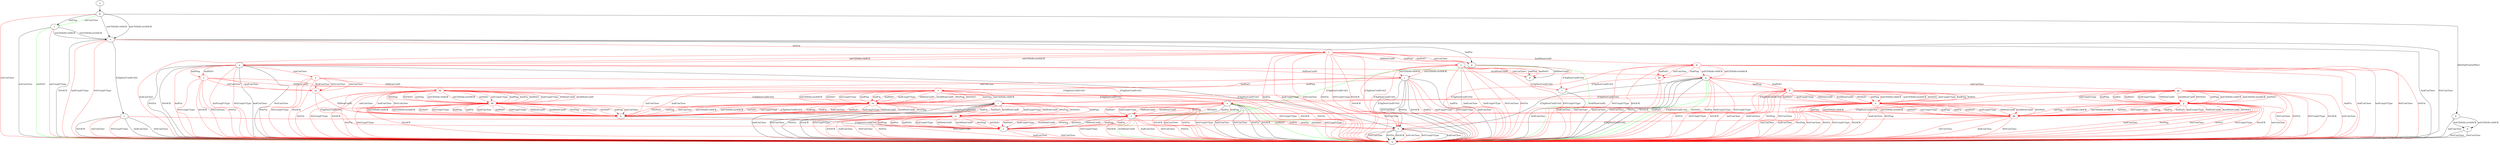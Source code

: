 digraph "" {
	a -> f	[key=0,
		label="[ChgDestConID-Ori] "];
	a -> j	[key=0,
		color=red,
		label="VldNewConID "];
	a -> p	[key=0,
		color=red,
		label="InvldNewConID "];
	a -> q	[key=0,
		label="hndConClose "];
	a -> q	[key=1,
		label="0rttConClose "];
	a -> q	[key=2,
		label="0rttFin "];
	a -> q	[key=3,
		label="0rttACK "];
	a -> q	[key=4,
		color=red,
		label="hndFin "];
	a -> q	[key=5,
		color=red,
		label="hndUnxpFrType "];
	a -> q	[key=6,
		color=red,
		label="0rttUnxpFrType "];
	x	[color=red];
	a -> x	[key=0,
		color=red,
		label="hndPing "];
	a -> x	[key=1,
		color=red,
		label="hndNoFr "];
	y	[color=red];
	a -> y	[key=0,
		color=red,
		label="initConClose "];
	b -> s	[key=0,
		label="[ChgDestConID-Ori] "];
	c -> n	[key=0,
		label="initCltHello-vldACK "];
	c -> n	[key=1,
		label="initCltHello-invldACK "];
	c -> q	[key=0,
		label="initConClose "];
	c -> q	[key=1,
		color=green,
		label="initNoFr "];
	c -> q	[key=2,
		color=red,
		label="initUnxpFrType "];
	d -> q	[key=0,
		label="initConClose "];
	d -> q	[key=1,
		label="0rttConClose "];
	e -> f	[key=0,
		color=red,
		label="[ChgDestConID-Ori] "];
	e -> h	[key=0,
		color=red,
		label="initConClose "];
	e -> h	[key=1,
		color=red,
		label="hndPing "];
	e -> h	[key=2,
		color=red,
		label="hndNoFr "];
	e -> j	[key=0,
		color=red,
		label="initCltHello-vldACK "];
	e -> j	[key=1,
		color=red,
		label="initCltHello-invldACK "];
	e -> q	[key=0,
		color=red,
		label="hndFin "];
	e -> q	[key=1,
		color=red,
		label="hndConClose "];
	e -> q	[key=2,
		color=red,
		label="hndUnxpFrType "];
	e -> q	[key=3,
		color=red,
		label="0rttConClose "];
	e -> q	[key=4,
		color=red,
		label="0rttFin "];
	e -> q	[key=5,
		color=red,
		label="0rttUnxpFrType "];
	e -> q	[key=6,
		color=red,
		label="0rttACK "];
	f -> q	[key=0,
		label="hndConClose "];
	f -> q	[key=1,
		label="0rttConClose "];
	f -> q	[key=2,
		label="0rttFin "];
	f -> q	[key=3,
		label="0rttACK "];
	f -> q	[key=4,
		color=red,
		label="initConClose "];
	f -> q	[key=5,
		color=red,
		label="0rttUnxpFrType "];
	g -> h	[key=0,
		label="VldNewConID "];
	g -> l	[key=0,
		color=red,
		label="[ChgDestConID-Ori] "];
	g -> q	[key=0,
		color=green,
		label="InvldNewConID "];
	g -> t	[key=0,
		color=green,
		label="[ChgDestConID-Ori] "];
	h -> l	[key=0,
		color=red,
		label="[ChgDestConID-Ori] "];
	i -> q	[key=0,
		label="hndConClose "];
	i -> q	[key=1,
		label="0rttConClose "];
	i -> q	[key=2,
		label="0rttFin "];
	i -> q	[key=3,
		label="0rttACK "];
	i -> q	[key=4,
		color=red,
		label="0rttUnxpFrType "];
	cc	[color=red];
	i -> cc	[key=0,
		color=red,
		label="hndPing "];
	i -> cc	[key=1,
		color=red,
		label="hndFin "];
	i -> cc	[key=2,
		color=red,
		label="hndNoFr "];
	i -> cc	[key=3,
		color=red,
		label="hndUnxpFrType "];
	i -> cc	[key=4,
		color=red,
		label="VldNewConID "];
	i -> cc	[key=5,
		color=red,
		label="InvldNewConID "];
	i -> cc	[key=6,
		color=red,
		label="0rttPing "];
	i -> cc	[key=7,
		color=red,
		label="0rttNoFr "];
	j -> f	[key=0,
		label="[ChgDestConID-Ori] "];
	j -> q	[key=0,
		label="hndConClose "];
	j -> q	[key=1,
		label="0rttConClose "];
	j -> q	[key=2,
		label="0rttFin "];
	j -> q	[key=3,
		label="0rttACK "];
	j -> q	[key=4,
		color=red,
		label="hndFin "];
	j -> q	[key=5,
		color=red,
		label="hndUnxpFrType "];
	j -> q	[key=6,
		color=red,
		label="0rttUnxpFrType "];
	z	[color=red];
	j -> z	[key=0,
		color=red,
		label="hndPing "];
	j -> z	[key=1,
		color=red,
		label="hndNoFr "];
	bb	[color=red];
	j -> bb	[key=0,
		color=red,
		label="initConClose "];
	k -> d	[key=0,
		label="initCltHello-vldACK "];
	k -> d	[key=1,
		label="initCltHello-invldACK "];
	k -> q	[key=0,
		label="initConClose "];
	l -> q	[key=0,
		label="hndConClose "];
	m -> c	[key=0,
		label="initPing "];
	m -> c	[key=1,
		color=green,
		label="initConClose "];
	m -> k	[key=0,
		label="[RmPadFrmInitPkts] "];
	m -> n	[key=0,
		label="initCltHello-vldACK "];
	m -> n	[key=1,
		label="initCltHello-invldACK "];
	m -> q	[key=0,
		color=red,
		label="initConClose "];
	n -> g	[key=0,
		label="hndFin "];
	n -> q	[key=0,
		label="hndConClose "];
	n -> q	[key=1,
		label="0rttConClose "];
	n -> q	[key=2,
		label="0rttACK "];
	n -> q	[key=3,
		color=red,
		label="hndUnxpFrType "];
	n -> q	[key=4,
		color=red,
		label="0rttUnxpFrType "];
	n -> r	[key=0,
		label="[ChgDestConID-Ori] "];
	v	[color=red];
	n -> v	[key=0,
		color=red,
		label="0rttFin "];
	o -> m	[key=0];
	p -> f	[key=0,
		label="[ChgDestConID-Ori] "];
	p -> q	[key=0,
		label="hndConClose "];
	p -> q	[key=1,
		label="0rttConClose "];
	p -> q	[key=2,
		label="0rttFin "];
	p -> q	[key=3,
		label="0rttACK "];
	p -> q	[key=4,
		color=green,
		label="hndNoFr "];
	p -> q	[key=5,
		color=green,
		label="0rttNoFr "];
	p -> q	[key=6,
		color=red,
		label="hndFin "];
	p -> q	[key=7,
		color=red,
		label="hndUnxpFrType "];
	p -> q	[key=8,
		color=red,
		label="0rttUnxpFrType "];
	ff	[color=red];
	p -> ff	[key=0,
		color=red,
		label="hndPing "];
	p -> ff	[key=1,
		color=red,
		label="hndNoFr "];
	gg	[color=red];
	p -> gg	[key=0,
		color=red,
		label="initConClose "];
	r -> f	[key=0,
		color=red,
		label="hndFin "];
	r -> f	[key=1,
		color=red,
		label="0rttFin "];
	r -> q	[key=0,
		label="hndConClose "];
	r -> q	[key=1,
		label="0rttConClose "];
	r -> q	[key=2,
		label="0rttACK "];
	r -> q	[key=3,
		color=red,
		label="initConClose "];
	r -> q	[key=4,
		color=red,
		label="0rttUnxpFrType "];
	s -> q	[key=0,
		color=red,
		label="hndConClose "];
	s -> q	[key=1,
		color=red,
		label="0rttConClose "];
	t -> q	[key=0,
		color=green,
		label="InvldNewConID "];
	t -> q	[key=1,
		color=red,
		label="hndConClose "];
	t -> q	[key=2,
		color=red,
		label="0rttConClose "];
	t -> q	[key=3,
		color=red,
		label="0rttFin "];
	t -> q	[key=4,
		color=red,
		label="0rttUnxpFrType "];
	t -> q	[key=5,
		color=red,
		label="0rttACK "];
	t -> s	[key=0,
		label="VldNewConID "];
	t -> s	[key=1,
		color=red,
		label="hndPing "];
	t -> s	[key=2,
		color=red,
		label="hndFin "];
	t -> s	[key=3,
		color=red,
		label="hndNoFr "];
	t -> s	[key=4,
		color=red,
		label="hndUnxpFrType "];
	t -> s	[key=5,
		color=red,
		label="InvldNewConID "];
	t -> s	[key=6,
		color=red,
		label="0rttPing "];
	t -> s	[key=7,
		color=red,
		label="0rttNoFr "];
	u -> q	[key=0,
		label="hndConClose "];
	u -> q	[key=1,
		label="0rttConClose "];
	u -> q	[key=2,
		label="0rttFin "];
	u -> q	[key=3,
		label="0rttACK "];
	u -> q	[key=4,
		color=green,
		label="hndNoFr "];
	u -> q	[key=5,
		color=green,
		label="0rttNoFr "];
	u -> q	[key=6,
		color=red,
		label="0rttUnxpFrType "];
	u -> t	[key=0,
		label="hndFin "];
	u -> t	[key=1,
		color=red,
		label="hndPing "];
	u -> t	[key=2,
		color=red,
		label="hndNoFr "];
	u -> t	[key=3,
		color=red,
		label="hndUnxpFrType "];
	u -> t	[key=4,
		color=red,
		label="VldNewConID "];
	u -> t	[key=5,
		color=red,
		label="InvldNewConID "];
	u -> t	[key=6,
		color=red,
		label="0rttPing "];
	u -> t	[key=7,
		color=red,
		label="0rttNoFr "];
	v -> a	[key=0,
		color=red,
		label="initCltHello-vldACK "];
	v -> a	[key=1,
		color=red,
		label="initCltHello-invldACK "];
	v -> e	[key=0,
		color=red,
		label="VldNewConID "];
	v -> f	[key=0,
		color=red,
		label="[ChgDestConID-Ori] "];
	v -> g	[key=0,
		color=red,
		label="initConClose "];
	v -> g	[key=1,
		color=red,
		label="hndPing "];
	v -> g	[key=2,
		color=red,
		label="hndNoFr "];
	v -> q	[key=0,
		color=red,
		label="hndFin "];
	v -> q	[key=1,
		color=red,
		label="hndConClose "];
	v -> q	[key=2,
		color=red,
		label="hndUnxpFrType "];
	v -> q	[key=3,
		color=red,
		label="0rttConClose "];
	v -> q	[key=4,
		color=red,
		label="0rttFin "];
	v -> q	[key=5,
		color=red,
		label="0rttUnxpFrType "];
	v -> q	[key=6,
		color=red,
		label="0rttACK "];
	w	[color=red];
	v -> w	[key=0,
		color=red,
		label="InvldNewConID "];
	w -> f	[key=0,
		color=red,
		label="[ChgDestConID-Ori] "];
	w -> p	[key=0,
		color=red,
		label="initCltHello-vldACK "];
	w -> p	[key=1,
		color=red,
		label="initCltHello-invldACK "];
	w -> q	[key=0,
		color=red,
		label="hndFin "];
	w -> q	[key=1,
		color=red,
		label="hndConClose "];
	w -> q	[key=2,
		color=red,
		label="hndUnxpFrType "];
	w -> q	[key=3,
		color=red,
		label="0rttConClose "];
	w -> q	[key=4,
		color=red,
		label="0rttFin "];
	w -> q	[key=5,
		color=red,
		label="0rttUnxpFrType "];
	w -> q	[key=6,
		color=red,
		label="0rttACK "];
	hh	[color=red];
	w -> hh	[key=0,
		color=red,
		label="initConClose "];
	w -> hh	[key=1,
		color=red,
		label="hndPing "];
	w -> hh	[key=2,
		color=red,
		label="hndNoFr "];
	x -> q	[key=0,
		color=red,
		label="0rttConClose "];
	x -> q	[key=1,
		color=red,
		label="0rttFin "];
	x -> q	[key=2,
		color=red,
		label="0rttUnxpFrType "];
	x -> q	[key=3,
		color=red,
		label="0rttACK "];
	x -> u	[key=0,
		color=red,
		label="[ChgDestConID-Ori] "];
	x -> z	[key=0,
		color=red,
		label="VldNewConID "];
	aa	[color=red];
	x -> aa	[key=0,
		color=red,
		label="initConClose "];
	x -> aa	[key=1,
		color=red,
		label="hndConClose "];
	y -> i	[key=0,
		color=red,
		label="[ChgDestConID-Ori] "];
	y -> q	[key=0,
		color=red,
		label="0rttFin "];
	y -> q	[key=1,
		color=red,
		label="0rttUnxpFrType "];
	y -> q	[key=2,
		color=red,
		label="0rttACK "];
	y -> aa	[key=0,
		color=red,
		label="initConClose "];
	y -> aa	[key=1,
		color=red,
		label="hndConClose "];
	y -> aa	[key=2,
		color=red,
		label="0rttConClose "];
	y -> bb	[key=0,
		color=red,
		label="VldNewConID "];
	z -> b	[key=0,
		color=red,
		label="initConClose "];
	z -> b	[key=1,
		color=red,
		label="hndConClose "];
	z -> q	[key=0,
		color=red,
		label="0rttConClose "];
	z -> q	[key=1,
		color=red,
		label="0rttFin "];
	z -> q	[key=2,
		color=red,
		label="0rttUnxpFrType "];
	z -> q	[key=3,
		color=red,
		label="0rttACK "];
	z -> u	[key=0,
		color=red,
		label="[ChgDestConID-Ori] "];
	ee	[color=red];
	z -> ee	[key=0,
		color=red,
		label="initPing "];
	z -> ee	[key=1,
		color=red,
		label="initCltHello-vldACK "];
	z -> ee	[key=2,
		color=red,
		label="initCltHello-invldACK "];
	z -> ee	[key=3,
		color=red,
		label="initNoFr "];
	z -> ee	[key=4,
		color=red,
		label="initUnxpFrType "];
	z -> ee	[key=5,
		color=red,
		label="hndPing "];
	z -> ee	[key=6,
		color=red,
		label="hndFin "];
	z -> ee	[key=7,
		color=red,
		label="hndNoFr "];
	z -> ee	[key=8,
		color=red,
		label="hndUnxpFrType "];
	z -> ee	[key=9,
		color=red,
		label="VldNewConID "];
	z -> ee	[key=10,
		color=red,
		label="InvldNewConID "];
	z -> ee	[key=11,
		color=red,
		label="0rttPing "];
	z -> ee	[key=12,
		color=red,
		label="0rttNoFr "];
	aa -> b	[key=0,
		color=red,
		label="VldNewConID "];
	aa -> s	[key=0,
		color=red,
		label="[ChgDestConID-Ori] "];
	bb -> b	[key=0,
		color=red,
		label="initConClose "];
	bb -> b	[key=1,
		color=red,
		label="hndConClose "];
	bb -> b	[key=2,
		color=red,
		label="0rttConClose "];
	bb -> i	[key=0,
		color=red,
		label="[ChgDestConID-Ori] "];
	bb -> q	[key=0,
		color=red,
		label="0rttFin "];
	bb -> q	[key=1,
		color=red,
		label="0rttUnxpFrType "];
	bb -> q	[key=2,
		color=red,
		label="0rttACK "];
	dd	[color=red];
	bb -> dd	[key=0,
		color=red,
		label="initPing "];
	bb -> dd	[key=1,
		color=red,
		label="initCltHello-vldACK "];
	bb -> dd	[key=2,
		color=red,
		label="initCltHello-invldACK "];
	bb -> dd	[key=3,
		color=red,
		label="initNoFr "];
	bb -> dd	[key=4,
		color=red,
		label="initUnxpFrType "];
	bb -> dd	[key=5,
		color=red,
		label="hndPing "];
	bb -> dd	[key=6,
		color=red,
		label="hndFin "];
	bb -> dd	[key=7,
		color=red,
		label="hndNoFr "];
	bb -> dd	[key=8,
		color=red,
		label="hndUnxpFrType "];
	bb -> dd	[key=9,
		color=red,
		label="VldNewConID "];
	bb -> dd	[key=10,
		color=red,
		label="InvldNewConID "];
	bb -> dd	[key=11,
		color=red,
		label="0rttPing "];
	bb -> dd	[key=12,
		color=red,
		label="0rttNoFr "];
	cc -> q	[key=0,
		color=red,
		label="hndConClose "];
	cc -> q	[key=1,
		color=red,
		label="0rttConClose "];
	cc -> q	[key=2,
		color=red,
		label="0rttFin "];
	cc -> q	[key=3,
		color=red,
		label="0rttUnxpFrType "];
	cc -> q	[key=4,
		color=red,
		label="0rttACK "];
	cc -> s	[key=0,
		color=red,
		label="hndPing "];
	cc -> s	[key=1,
		color=red,
		label="hndFin "];
	cc -> s	[key=2,
		color=red,
		label="hndNoFr "];
	cc -> s	[key=3,
		color=red,
		label="hndUnxpFrType "];
	cc -> s	[key=4,
		color=red,
		label="VldNewConID "];
	cc -> s	[key=5,
		color=red,
		label="InvldNewConID "];
	cc -> s	[key=6,
		color=red,
		label="0rttPing "];
	cc -> s	[key=7,
		color=red,
		label="0rttNoFr "];
	dd -> b	[key=0,
		color=red,
		label="initPing "];
	dd -> b	[key=1,
		color=red,
		label="initConClose "];
	dd -> b	[key=2,
		color=red,
		label="initCltHello-vldACK "];
	dd -> b	[key=3,
		color=red,
		label="initCltHello-invldACK "];
	dd -> b	[key=4,
		color=red,
		label="initNoFr "];
	dd -> b	[key=5,
		color=red,
		label="initUnxpFrType "];
	dd -> b	[key=6,
		color=red,
		label="hndPing "];
	dd -> b	[key=7,
		color=red,
		label="hndFin "];
	dd -> b	[key=8,
		color=red,
		label="hndConClose "];
	dd -> b	[key=9,
		color=red,
		label="hndNoFr "];
	dd -> b	[key=10,
		color=red,
		label="hndUnxpFrType "];
	dd -> b	[key=11,
		color=red,
		label="VldNewConID "];
	dd -> b	[key=12,
		color=red,
		label="InvldNewConID "];
	dd -> b	[key=13,
		color=red,
		label="0rttPing "];
	dd -> b	[key=14,
		color=red,
		label="0rttConClose "];
	dd -> b	[key=15,
		color=red,
		label="0rttNoFr "];
	dd -> q	[key=0,
		color=red,
		label="0rttFin "];
	dd -> q	[key=1,
		color=red,
		label="0rttUnxpFrType "];
	dd -> q	[key=2,
		color=red,
		label="0rttACK "];
	dd -> cc	[key=0,
		color=red,
		label="[ChgDestConID-Ori] "];
	ee -> b	[key=0,
		color=red,
		label="initPing "];
	ee -> b	[key=1,
		color=red,
		label="initConClose "];
	ee -> b	[key=2,
		color=red,
		label="initCltHello-vldACK "];
	ee -> b	[key=3,
		color=red,
		label="initCltHello-invldACK "];
	ee -> b	[key=4,
		color=red,
		label="initNoFr "];
	ee -> b	[key=5,
		color=red,
		label="initUnxpFrType "];
	ee -> b	[key=6,
		color=red,
		label="hndPing "];
	ee -> b	[key=7,
		color=red,
		label="hndFin "];
	ee -> b	[key=8,
		color=red,
		label="hndConClose "];
	ee -> b	[key=9,
		color=red,
		label="hndNoFr "];
	ee -> b	[key=10,
		color=red,
		label="hndUnxpFrType "];
	ee -> b	[key=11,
		color=red,
		label="VldNewConID "];
	ee -> b	[key=12,
		color=red,
		label="InvldNewConID "];
	ee -> b	[key=13,
		color=red,
		label="0rttPing "];
	ee -> b	[key=14,
		color=red,
		label="0rttNoFr "];
	ee -> q	[key=0,
		color=red,
		label="0rttConClose "];
	ee -> q	[key=1,
		color=red,
		label="0rttFin "];
	ee -> q	[key=2,
		color=red,
		label="0rttUnxpFrType "];
	ee -> q	[key=3,
		color=red,
		label="0rttACK "];
	ee -> t	[key=0,
		color=red,
		label="[ChgDestConID-Ori] "];
	ff -> q	[key=0,
		color=red,
		label="initConClose "];
	ff -> q	[key=1,
		color=red,
		label="hndConClose "];
	ff -> q	[key=2,
		color=red,
		label="0rttPing "];
	ff -> q	[key=3,
		color=red,
		label="0rttConClose "];
	ff -> q	[key=4,
		color=red,
		label="0rttFin "];
	ff -> q	[key=5,
		color=red,
		label="0rttUnxpFrType "];
	ff -> q	[key=6,
		color=red,
		label="0rttACK "];
	ff -> u	[key=0,
		color=red,
		label="[ChgDestConID-Ori] "];
	ii	[color=red];
	ff -> ii	[key=0,
		color=red,
		label="initPing "];
	ff -> ii	[key=1,
		color=red,
		label="initCltHello-vldACK "];
	ff -> ii	[key=2,
		color=red,
		label="initCltHello-invldACK "];
	ff -> ii	[key=3,
		color=red,
		label="initNoFr "];
	ff -> ii	[key=4,
		color=red,
		label="initUnxpFrType "];
	ff -> ii	[key=5,
		color=red,
		label="hndPing "];
	ff -> ii	[key=6,
		color=red,
		label="hndFin "];
	ff -> ii	[key=7,
		color=red,
		label="hndNoFr "];
	ff -> ii	[key=8,
		color=red,
		label="hndUnxpFrType "];
	ff -> ii	[key=9,
		color=red,
		label="VldNewConID "];
	ff -> ii	[key=10,
		color=red,
		label="InvldNewConID "];
	ff -> ii	[key=11,
		color=red,
		label="0rttNoFr "];
	gg -> i	[key=0,
		color=red,
		label="[ChgDestConID-Ori] "];
	gg -> q	[key=0,
		color=red,
		label="initConClose "];
	gg -> q	[key=1,
		color=red,
		label="hndConClose "];
	gg -> q	[key=2,
		color=red,
		label="0rttPing "];
	gg -> q	[key=3,
		color=red,
		label="0rttConClose "];
	gg -> q	[key=4,
		color=red,
		label="0rttFin "];
	gg -> q	[key=5,
		color=red,
		label="0rttUnxpFrType "];
	gg -> q	[key=6,
		color=red,
		label="0rttACK "];
	jj	[color=red];
	gg -> jj	[key=0,
		color=red,
		label="initPing "];
	gg -> jj	[key=1,
		color=red,
		label="initCltHello-vldACK "];
	gg -> jj	[key=2,
		color=red,
		label="initCltHello-invldACK "];
	gg -> jj	[key=3,
		color=red,
		label="initNoFr "];
	gg -> jj	[key=4,
		color=red,
		label="initUnxpFrType "];
	gg -> jj	[key=5,
		color=red,
		label="hndPing "];
	gg -> jj	[key=6,
		color=red,
		label="hndFin "];
	gg -> jj	[key=7,
		color=red,
		label="hndNoFr "];
	gg -> jj	[key=8,
		color=red,
		label="hndUnxpFrType "];
	gg -> jj	[key=9,
		color=red,
		label="VldNewConID "];
	gg -> jj	[key=10,
		color=red,
		label="InvldNewConID "];
	gg -> jj	[key=11,
		color=red,
		label="0rttNoFr "];
	hh -> l	[key=0,
		color=red,
		label="[ChgDestConID-Ori] "];
	hh -> q	[key=0,
		color=red,
		label="initConClose "];
	hh -> q	[key=1,
		color=red,
		label="hndConClose "];
	ii -> q	[key=0,
		color=red,
		label="initConClose "];
	ii -> q	[key=1,
		color=red,
		label="hndConClose "];
	ii -> q	[key=2,
		color=red,
		label="0rttPing "];
	ii -> q	[key=3,
		color=red,
		label="0rttConClose "];
	ii -> q	[key=4,
		color=red,
		label="0rttFin "];
	ii -> q	[key=5,
		color=red,
		label="0rttUnxpFrType "];
	ii -> q	[key=6,
		color=red,
		label="0rttACK "];
	ii -> t	[key=0,
		color=red,
		label="[ChgDestConID-Ori] "];
	kk	[color=red];
	ii -> kk	[key=0,
		color=red,
		label="initPing "];
	ii -> kk	[key=1,
		color=red,
		label="initCltHello-vldACK "];
	ii -> kk	[key=2,
		color=red,
		label="initCltHello-invldACK "];
	ii -> kk	[key=3,
		color=red,
		label="initNoFr "];
	ii -> kk	[key=4,
		color=red,
		label="initUnxpFrType "];
	ii -> kk	[key=5,
		color=red,
		label="hndPing "];
	ii -> kk	[key=6,
		color=red,
		label="hndFin "];
	ii -> kk	[key=7,
		color=red,
		label="hndNoFr "];
	ii -> kk	[key=8,
		color=red,
		label="hndUnxpFrType "];
	ii -> kk	[key=9,
		color=red,
		label="VldNewConID "];
	ii -> kk	[key=10,
		color=red,
		label="InvldNewConID "];
	ii -> kk	[key=11,
		color=red,
		label="0rttNoFr "];
	jj -> q	[key=0,
		color=red,
		label="initConClose "];
	jj -> q	[key=1,
		color=red,
		label="hndConClose "];
	jj -> q	[key=2,
		color=red,
		label="0rttPing "];
	jj -> q	[key=3,
		color=red,
		label="0rttConClose "];
	jj -> q	[key=4,
		color=red,
		label="0rttFin "];
	jj -> q	[key=5,
		color=red,
		label="0rttUnxpFrType "];
	jj -> q	[key=6,
		color=red,
		label="0rttACK "];
	jj -> cc	[key=0,
		color=red,
		label="[ChgDestConID-Ori] "];
	jj -> kk	[key=0,
		color=red,
		label="initPing "];
	jj -> kk	[key=1,
		color=red,
		label="initCltHello-vldACK "];
	jj -> kk	[key=2,
		color=red,
		label="initCltHello-invldACK "];
	jj -> kk	[key=3,
		color=red,
		label="initNoFr "];
	jj -> kk	[key=4,
		color=red,
		label="initUnxpFrType "];
	jj -> kk	[key=5,
		color=red,
		label="hndPing "];
	jj -> kk	[key=6,
		color=red,
		label="hndFin "];
	jj -> kk	[key=7,
		color=red,
		label="hndNoFr "];
	jj -> kk	[key=8,
		color=red,
		label="hndUnxpFrType "];
	jj -> kk	[key=9,
		color=red,
		label="VldNewConID "];
	jj -> kk	[key=10,
		color=red,
		label="InvldNewConID "];
	jj -> kk	[key=11,
		color=red,
		label="0rttNoFr "];
	kk -> q	[key=0,
		color=red,
		label="initConClose "];
	kk -> q	[key=1,
		color=red,
		label="hndConClose "];
	kk -> q	[key=2,
		color=red,
		label="0rttConClose "];
	kk -> s	[key=0,
		color=red,
		label="[ChgDestConID-Ori] "];
}
